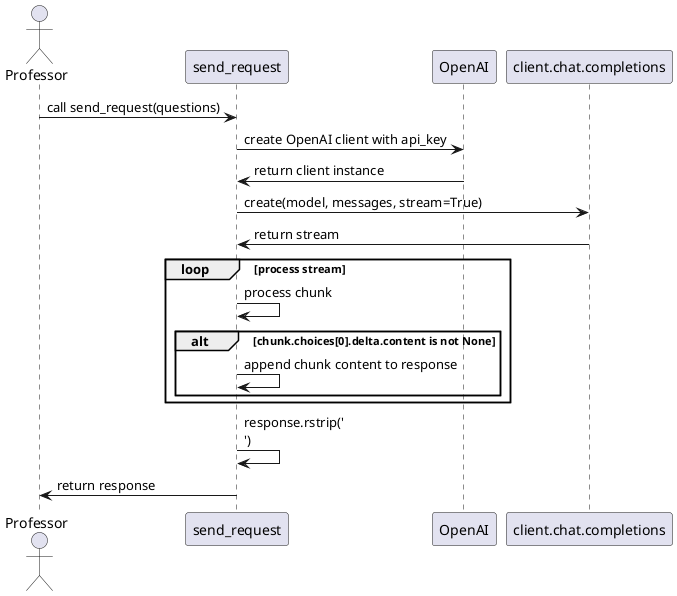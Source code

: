 @startuml
actor Professor

participant send_request
participant OpenAI
participant client.chat.completions

Professor -> send_request: call send_request(questions)
send_request -> OpenAI: create OpenAI client with api_key
OpenAI -> send_request: return client instance
send_request -> client.chat.completions: create(model, messages, stream=True)
client.chat.completions -> send_request: return stream

loop process stream
    send_request -> send_request: process chunk
    alt chunk.choices[0].delta.content is not None
        send_request -> send_request: append chunk content to response
    end
end

send_request -> send_request: response.rstrip('\n')
send_request -> Professor: return response
@enduml
